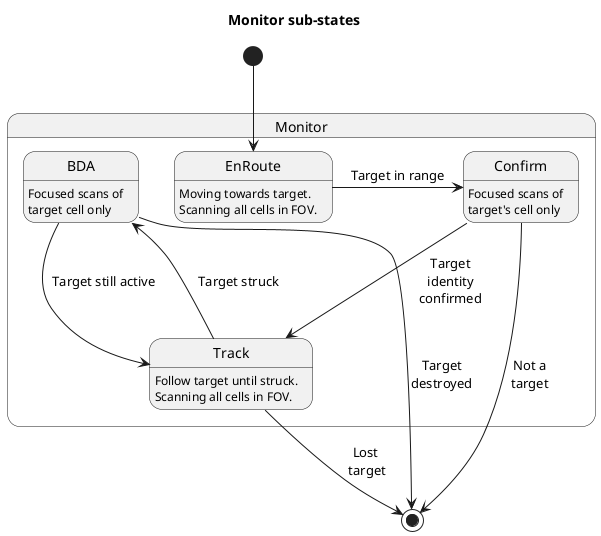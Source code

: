 @startuml

title Monitor sub-states


state Monitor{
EnRoute -right-> Confirm : Target in range
EnRoute : Moving towards target.\nScanning all cells in FOV.

Confirm : Focused scans of\ntarget's cell only
Confirm -down-> Track : Target\nidentity\nconfirmed

Track : Follow target until struck.\nScanning all cells in FOV.
Track -left-> BDA : Target struck

BDA : Focused scans of\ntarget cell only
BDA --> Track : Target still active
}

[*] --> EnRoute
Track --> [*] : Lost\n target
Confirm --> [*] : Not a\ntarget
BDA --> [*] : Target\ndestroyed

@enduml
